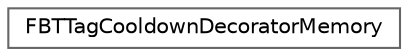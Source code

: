 digraph "Graphical Class Hierarchy"
{
 // INTERACTIVE_SVG=YES
 // LATEX_PDF_SIZE
  bgcolor="transparent";
  edge [fontname=Helvetica,fontsize=10,labelfontname=Helvetica,labelfontsize=10];
  node [fontname=Helvetica,fontsize=10,shape=box,height=0.2,width=0.4];
  rankdir="LR";
  Node0 [id="Node000000",label="FBTTagCooldownDecoratorMemory",height=0.2,width=0.4,color="grey40", fillcolor="white", style="filled",URL="$db/d8d/structFBTTagCooldownDecoratorMemory.html",tooltip=" "];
}
